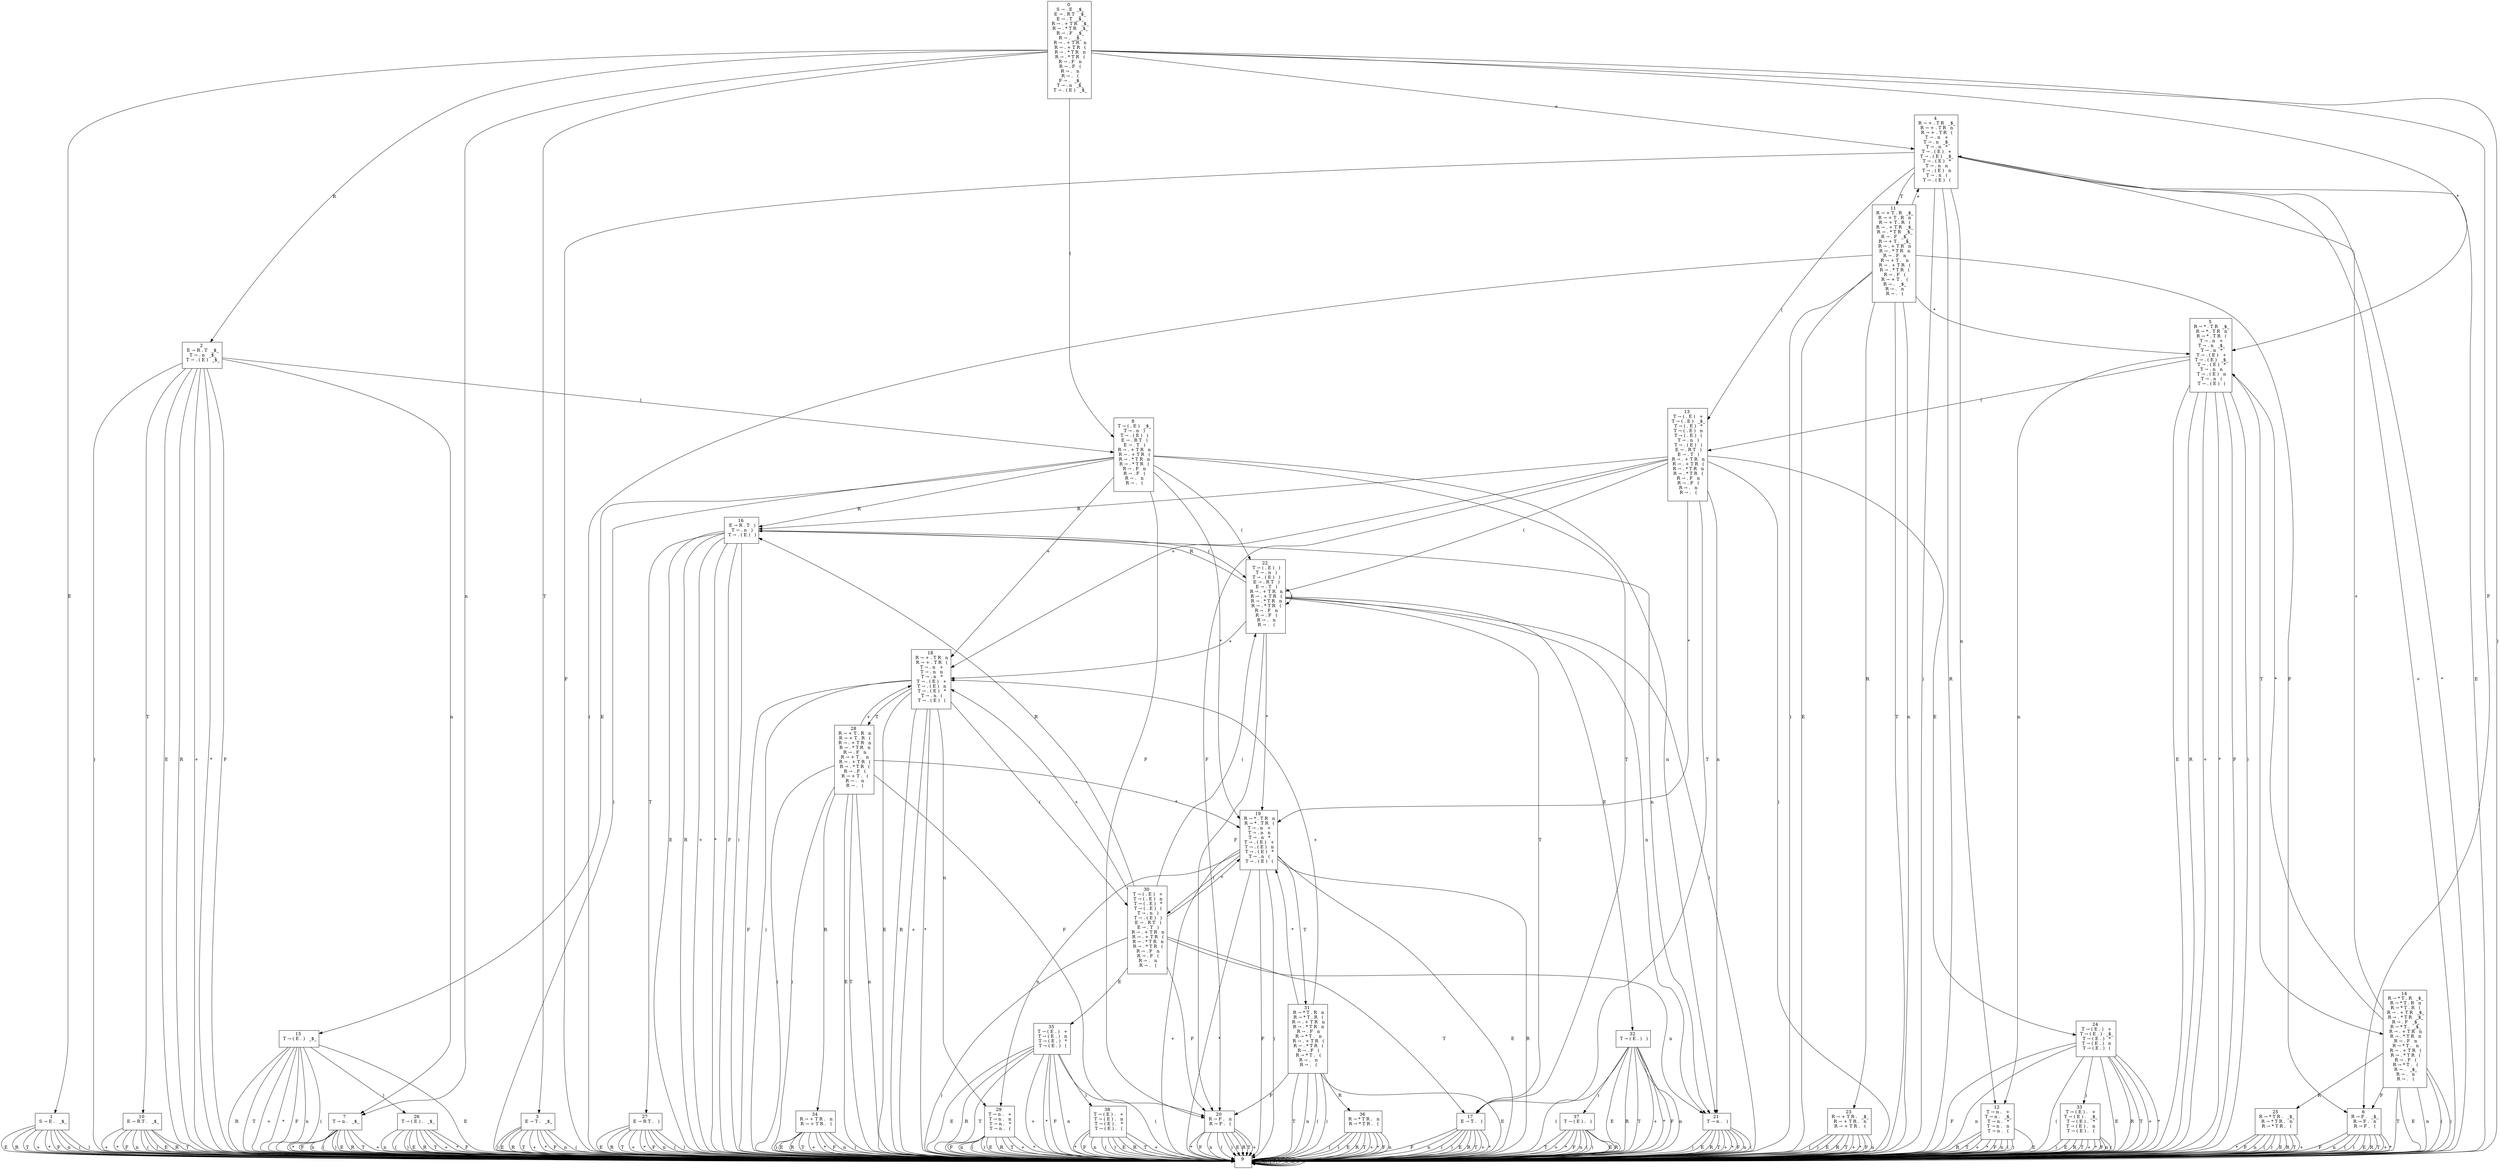 digraph G {
0 [minlen=10 dir=back shape=box label=<0 <BR></BR> 
S → . E   _$_<BR></BR> 
E → . R T   _$_<BR></BR> 
E → . T   _$_<BR></BR> 
R → . + T R   _$_<BR></BR> 
R → . * T R   _$_<BR></BR> 
R → . F   _$_<BR></BR> 
R → .   _$_<BR></BR> 
R → . + T R   n<BR></BR> 
R → . + T R   (<BR></BR> 
R → . * T R   n<BR></BR> 
R → . * T R   (<BR></BR> 
R → . F   n<BR></BR> 
R → . F   (<BR></BR> 
R → .   n<BR></BR> 
R → .   (<BR></BR> 
F → .   _$_<BR></BR> 
T → . n   _$_<BR></BR> 
T → . ( E )   _$_<BR></BR> 
>];
1 [minlen=10 dir=back shape=box label=<1 <BR></BR> 
S → E .   _$_<BR></BR> 
>];
2 [minlen=10 dir=back shape=box label=<2 <BR></BR> 
E → R . T   _$_<BR></BR> 
T → . n   _$_<BR></BR> 
T → . ( E )   _$_<BR></BR> 
>];
3 [minlen=10 dir=back shape=box label=<3 <BR></BR> 
E → T .   _$_<BR></BR> 
>];
4 [minlen=10 dir=back shape=box label=<4 <BR></BR> 
R → + . T R   _$_<BR></BR> 
R → + . T R   n<BR></BR> 
R → + . T R   (<BR></BR> 
T → . n   +<BR></BR> 
T → . n   _$_<BR></BR> 
T → . n   *<BR></BR> 
T → . ( E )   +<BR></BR> 
T → . ( E )   _$_<BR></BR> 
T → . ( E )   *<BR></BR> 
T → . n   n<BR></BR> 
T → . ( E )   n<BR></BR> 
T → . n   (<BR></BR> 
T → . ( E )   (<BR></BR> 
>];
5 [minlen=10 dir=back shape=box label=<5 <BR></BR> 
R → * . T R   _$_<BR></BR> 
R → * . T R   n<BR></BR> 
R → * . T R   (<BR></BR> 
T → . n   +<BR></BR> 
T → . n   _$_<BR></BR> 
T → . n   *<BR></BR> 
T → . ( E )   +<BR></BR> 
T → . ( E )   _$_<BR></BR> 
T → . ( E )   *<BR></BR> 
T → . n   n<BR></BR> 
T → . ( E )   n<BR></BR> 
T → . n   (<BR></BR> 
T → . ( E )   (<BR></BR> 
>];
6 [minlen=10 dir=back shape=box label=<6 <BR></BR> 
R → F .   _$_<BR></BR> 
R → F .   n<BR></BR> 
R → F .   (<BR></BR> 
>];
7 [minlen=10 dir=back shape=box label=<7 <BR></BR> 
T → n .   _$_<BR></BR> 
>];
8 [minlen=10 dir=back shape=box label=<8 <BR></BR> 
T → ( . E )   _$_<BR></BR> 
T → . n   )<BR></BR> 
T → . ( E )   )<BR></BR> 
E → . R T   )<BR></BR> 
E → . T   )<BR></BR> 
R → . + T R   n<BR></BR> 
R → . + T R   (<BR></BR> 
R → . * T R   n<BR></BR> 
R → . * T R   (<BR></BR> 
R → . F   n<BR></BR> 
R → . F   (<BR></BR> 
R → .   n<BR></BR> 
R → .   (<BR></BR> 
>];
9 [minlen=10 dir=back shape=box label=<9 <BR></BR> 
>];
10 [minlen=10 dir=back shape=box label=<10 <BR></BR> 
E → R T .   _$_<BR></BR> 
>];
11 [minlen=10 dir=back shape=box label=<11 <BR></BR> 
R → + T . R   _$_<BR></BR> 
R → + T . R   n<BR></BR> 
R → + T . R   (<BR></BR> 
R → . + T R   _$_<BR></BR> 
R → . * T R   _$_<BR></BR> 
R → . F   _$_<BR></BR> 
R → + T .   _$_<BR></BR> 
R → . + T R   n<BR></BR> 
R → . * T R   n<BR></BR> 
R → . F   n<BR></BR> 
R → + T .   n<BR></BR> 
R → . + T R   (<BR></BR> 
R → . * T R   (<BR></BR> 
R → . F   (<BR></BR> 
R → + T .   (<BR></BR> 
R → .   _$_<BR></BR> 
R → .   n<BR></BR> 
R → .   (<BR></BR> 
>];
12 [minlen=10 dir=back shape=box label=<12 <BR></BR> 
T → n .   +<BR></BR> 
T → n .   _$_<BR></BR> 
T → n .   *<BR></BR> 
T → n .   n<BR></BR> 
T → n .   (<BR></BR> 
>];
13 [minlen=10 dir=back shape=box label=<13 <BR></BR> 
T → ( . E )   +<BR></BR> 
T → ( . E )   _$_<BR></BR> 
T → ( . E )   *<BR></BR> 
T → ( . E )   n<BR></BR> 
T → ( . E )   (<BR></BR> 
T → . n   )<BR></BR> 
T → . ( E )   )<BR></BR> 
E → . R T   )<BR></BR> 
E → . T   )<BR></BR> 
R → . + T R   n<BR></BR> 
R → . + T R   (<BR></BR> 
R → . * T R   n<BR></BR> 
R → . * T R   (<BR></BR> 
R → . F   n<BR></BR> 
R → . F   (<BR></BR> 
R → .   n<BR></BR> 
R → .   (<BR></BR> 
>];
14 [minlen=10 dir=back shape=box label=<14 <BR></BR> 
R → * T . R   _$_<BR></BR> 
R → * T . R   n<BR></BR> 
R → * T . R   (<BR></BR> 
R → . + T R   _$_<BR></BR> 
R → . * T R   _$_<BR></BR> 
R → . F   _$_<BR></BR> 
R → * T .   _$_<BR></BR> 
R → . + T R   n<BR></BR> 
R → . * T R   n<BR></BR> 
R → . F   n<BR></BR> 
R → * T .   n<BR></BR> 
R → . + T R   (<BR></BR> 
R → . * T R   (<BR></BR> 
R → . F   (<BR></BR> 
R → * T .   (<BR></BR> 
R → .   _$_<BR></BR> 
R → .   n<BR></BR> 
R → .   (<BR></BR> 
>];
15 [minlen=10 dir=back shape=box label=<15 <BR></BR> 
T → ( E . )   _$_<BR></BR> 
>];
16 [minlen=10 dir=back shape=box label=<16 <BR></BR> 
E → R . T   )<BR></BR> 
T → . n   )<BR></BR> 
T → . ( E )   )<BR></BR> 
>];
17 [minlen=10 dir=back shape=box label=<17 <BR></BR> 
E → T .   )<BR></BR> 
>];
18 [minlen=10 dir=back shape=box label=<18 <BR></BR> 
R → + . T R   n<BR></BR> 
R → + . T R   (<BR></BR> 
T → . n   +<BR></BR> 
T → . n   n<BR></BR> 
T → . n   *<BR></BR> 
T → . ( E )   +<BR></BR> 
T → . ( E )   n<BR></BR> 
T → . ( E )   *<BR></BR> 
T → . n   (<BR></BR> 
T → . ( E )   (<BR></BR> 
>];
19 [minlen=10 dir=back shape=box label=<19 <BR></BR> 
R → * . T R   n<BR></BR> 
R → * . T R   (<BR></BR> 
T → . n   +<BR></BR> 
T → . n   n<BR></BR> 
T → . n   *<BR></BR> 
T → . ( E )   +<BR></BR> 
T → . ( E )   n<BR></BR> 
T → . ( E )   *<BR></BR> 
T → . n   (<BR></BR> 
T → . ( E )   (<BR></BR> 
>];
20 [minlen=10 dir=back shape=box label=<20 <BR></BR> 
R → F .   n<BR></BR> 
R → F .   (<BR></BR> 
>];
21 [minlen=10 dir=back shape=box label=<21 <BR></BR> 
T → n .   )<BR></BR> 
>];
22 [minlen=10 dir=back shape=box label=<22 <BR></BR> 
T → ( . E )   )<BR></BR> 
T → . n   )<BR></BR> 
T → . ( E )   )<BR></BR> 
E → . R T   )<BR></BR> 
E → . T   )<BR></BR> 
R → . + T R   n<BR></BR> 
R → . + T R   (<BR></BR> 
R → . * T R   n<BR></BR> 
R → . * T R   (<BR></BR> 
R → . F   n<BR></BR> 
R → . F   (<BR></BR> 
R → .   n<BR></BR> 
R → .   (<BR></BR> 
>];
23 [minlen=10 dir=back shape=box label=<23 <BR></BR> 
R → + T R .   _$_<BR></BR> 
R → + T R .   n<BR></BR> 
R → + T R .   (<BR></BR> 
>];
24 [minlen=10 dir=back shape=box label=<24 <BR></BR> 
T → ( E . )   +<BR></BR> 
T → ( E . )   _$_<BR></BR> 
T → ( E . )   *<BR></BR> 
T → ( E . )   n<BR></BR> 
T → ( E . )   (<BR></BR> 
>];
25 [minlen=10 dir=back shape=box label=<25 <BR></BR> 
R → * T R .   _$_<BR></BR> 
R → * T R .   n<BR></BR> 
R → * T R .   (<BR></BR> 
>];
26 [minlen=10 dir=back shape=box label=<26 <BR></BR> 
T → ( E ) .   _$_<BR></BR> 
>];
27 [minlen=10 dir=back shape=box label=<27 <BR></BR> 
E → R T .   )<BR></BR> 
>];
28 [minlen=10 dir=back shape=box label=<28 <BR></BR> 
R → + T . R   n<BR></BR> 
R → + T . R   (<BR></BR> 
R → . + T R   n<BR></BR> 
R → . * T R   n<BR></BR> 
R → . F   n<BR></BR> 
R → + T .   n<BR></BR> 
R → . + T R   (<BR></BR> 
R → . * T R   (<BR></BR> 
R → . F   (<BR></BR> 
R → + T .   (<BR></BR> 
R → .   n<BR></BR> 
R → .   (<BR></BR> 
>];
29 [minlen=10 dir=back shape=box label=<29 <BR></BR> 
T → n .   +<BR></BR> 
T → n .   n<BR></BR> 
T → n .   *<BR></BR> 
T → n .   (<BR></BR> 
>];
30 [minlen=10 dir=back shape=box label=<30 <BR></BR> 
T → ( . E )   +<BR></BR> 
T → ( . E )   n<BR></BR> 
T → ( . E )   *<BR></BR> 
T → ( . E )   (<BR></BR> 
T → . n   )<BR></BR> 
T → . ( E )   )<BR></BR> 
E → . R T   )<BR></BR> 
E → . T   )<BR></BR> 
R → . + T R   n<BR></BR> 
R → . + T R   (<BR></BR> 
R → . * T R   n<BR></BR> 
R → . * T R   (<BR></BR> 
R → . F   n<BR></BR> 
R → . F   (<BR></BR> 
R → .   n<BR></BR> 
R → .   (<BR></BR> 
>];
31 [minlen=10 dir=back shape=box label=<31 <BR></BR> 
R → * T . R   n<BR></BR> 
R → * T . R   (<BR></BR> 
R → . + T R   n<BR></BR> 
R → . * T R   n<BR></BR> 
R → . F   n<BR></BR> 
R → * T .   n<BR></BR> 
R → . + T R   (<BR></BR> 
R → . * T R   (<BR></BR> 
R → . F   (<BR></BR> 
R → * T .   (<BR></BR> 
R → .   n<BR></BR> 
R → .   (<BR></BR> 
>];
32 [minlen=10 dir=back shape=box label=<32 <BR></BR> 
T → ( E . )   )<BR></BR> 
>];
33 [minlen=10 dir=back shape=box label=<33 <BR></BR> 
T → ( E ) .   +<BR></BR> 
T → ( E ) .   _$_<BR></BR> 
T → ( E ) .   *<BR></BR> 
T → ( E ) .   n<BR></BR> 
T → ( E ) .   (<BR></BR> 
>];
34 [minlen=10 dir=back shape=box label=<34 <BR></BR> 
R → + T R .   n<BR></BR> 
R → + T R .   (<BR></BR> 
>];
35 [minlen=10 dir=back shape=box label=<35 <BR></BR> 
T → ( E . )   +<BR></BR> 
T → ( E . )   n<BR></BR> 
T → ( E . )   *<BR></BR> 
T → ( E . )   (<BR></BR> 
>];
36 [minlen=10 dir=back shape=box label=<36 <BR></BR> 
R → * T R .   n<BR></BR> 
R → * T R .   (<BR></BR> 
>];
37 [minlen=10 dir=back shape=box label=<37 <BR></BR> 
T → ( E ) .   )<BR></BR> 
>];
38 [minlen=10 dir=back shape=box label=<38 <BR></BR> 
T → ( E ) .   +<BR></BR> 
T → ( E ) .   n<BR></BR> 
T → ( E ) .   *<BR></BR> 
T → ( E ) .   (<BR></BR> 
>];
0 -> 1 [label="E"];
0 -> 2 [label="R"];
0 -> 3 [label="T"];
0 -> 4 [label="+"];
0 -> 5 [label="*"];
0 -> 6 [label="F"];
0 -> 7 [label="n"];
0 -> 8 [label="("];
0 -> 9 [label=")"];
1 -> 9 [label="E"];
1 -> 9 [label="R"];
1 -> 9 [label="T"];
1 -> 9 [label="+"];
1 -> 9 [label="*"];
1 -> 9 [label="F"];
1 -> 9 [label="n"];
1 -> 9 [label="("];
1 -> 9 [label=")"];
2 -> 9 [label="E"];
2 -> 9 [label="R"];
2 -> 10 [label="T"];
2 -> 9 [label="+"];
2 -> 9 [label="*"];
2 -> 9 [label="F"];
2 -> 7 [label="n"];
2 -> 8 [label="("];
2 -> 9 [label=")"];
3 -> 9 [label="E"];
3 -> 9 [label="R"];
3 -> 9 [label="T"];
3 -> 9 [label="+"];
3 -> 9 [label="*"];
3 -> 9 [label="F"];
3 -> 9 [label="n"];
3 -> 9 [label="("];
3 -> 9 [label=")"];
4 -> 9 [label="E"];
4 -> 9 [label="R"];
4 -> 11 [label="T"];
4 -> 9 [label="+"];
4 -> 9 [label="*"];
4 -> 9 [label="F"];
4 -> 12 [label="n"];
4 -> 13 [label="("];
4 -> 9 [label=")"];
5 -> 9 [label="E"];
5 -> 9 [label="R"];
5 -> 14 [label="T"];
5 -> 9 [label="+"];
5 -> 9 [label="*"];
5 -> 9 [label="F"];
5 -> 12 [label="n"];
5 -> 13 [label="("];
5 -> 9 [label=")"];
6 -> 9 [label="E"];
6 -> 9 [label="R"];
6 -> 9 [label="T"];
6 -> 9 [label="+"];
6 -> 9 [label="*"];
6 -> 9 [label="F"];
6 -> 9 [label="n"];
6 -> 9 [label="("];
6 -> 9 [label=")"];
7 -> 9 [label="E"];
7 -> 9 [label="R"];
7 -> 9 [label="T"];
7 -> 9 [label="+"];
7 -> 9 [label="*"];
7 -> 9 [label="F"];
7 -> 9 [label="n"];
7 -> 9 [label="("];
7 -> 9 [label=")"];
8 -> 15 [label="E"];
8 -> 16 [label="R"];
8 -> 17 [label="T"];
8 -> 18 [label="+"];
8 -> 19 [label="*"];
8 -> 20 [label="F"];
8 -> 21 [label="n"];
8 -> 22 [label="("];
8 -> 9 [label=")"];
9 -> 9 [label="E"];
9 -> 9 [label="R"];
9 -> 9 [label="T"];
9 -> 9 [label="+"];
9 -> 9 [label="*"];
9 -> 9 [label="F"];
9 -> 9 [label="n"];
9 -> 9 [label="("];
9 -> 9 [label=")"];
10 -> 9 [label="E"];
10 -> 9 [label="R"];
10 -> 9 [label="T"];
10 -> 9 [label="+"];
10 -> 9 [label="*"];
10 -> 9 [label="F"];
10 -> 9 [label="n"];
10 -> 9 [label="("];
10 -> 9 [label=")"];
11 -> 9 [label="E"];
11 -> 23 [label="R"];
11 -> 9 [label="T"];
11 -> 4 [label="+"];
11 -> 5 [label="*"];
11 -> 6 [label="F"];
11 -> 9 [label="n"];
11 -> 9 [label="("];
11 -> 9 [label=")"];
12 -> 9 [label="E"];
12 -> 9 [label="R"];
12 -> 9 [label="T"];
12 -> 9 [label="+"];
12 -> 9 [label="*"];
12 -> 9 [label="F"];
12 -> 9 [label="n"];
12 -> 9 [label="("];
12 -> 9 [label=")"];
13 -> 24 [label="E"];
13 -> 16 [label="R"];
13 -> 17 [label="T"];
13 -> 18 [label="+"];
13 -> 19 [label="*"];
13 -> 20 [label="F"];
13 -> 21 [label="n"];
13 -> 22 [label="("];
13 -> 9 [label=")"];
14 -> 9 [label="E"];
14 -> 25 [label="R"];
14 -> 9 [label="T"];
14 -> 4 [label="+"];
14 -> 5 [label="*"];
14 -> 6 [label="F"];
14 -> 9 [label="n"];
14 -> 9 [label="("];
14 -> 9 [label=")"];
15 -> 9 [label="E"];
15 -> 9 [label="R"];
15 -> 9 [label="T"];
15 -> 9 [label="+"];
15 -> 9 [label="*"];
15 -> 9 [label="F"];
15 -> 9 [label="n"];
15 -> 9 [label="("];
15 -> 26 [label=")"];
16 -> 9 [label="E"];
16 -> 9 [label="R"];
16 -> 27 [label="T"];
16 -> 9 [label="+"];
16 -> 9 [label="*"];
16 -> 9 [label="F"];
16 -> 21 [label="n"];
16 -> 22 [label="("];
16 -> 9 [label=")"];
17 -> 9 [label="E"];
17 -> 9 [label="R"];
17 -> 9 [label="T"];
17 -> 9 [label="+"];
17 -> 9 [label="*"];
17 -> 9 [label="F"];
17 -> 9 [label="n"];
17 -> 9 [label="("];
17 -> 9 [label=")"];
18 -> 9 [label="E"];
18 -> 9 [label="R"];
18 -> 28 [label="T"];
18 -> 9 [label="+"];
18 -> 9 [label="*"];
18 -> 9 [label="F"];
18 -> 29 [label="n"];
18 -> 30 [label="("];
18 -> 9 [label=")"];
19 -> 9 [label="E"];
19 -> 9 [label="R"];
19 -> 31 [label="T"];
19 -> 9 [label="+"];
19 -> 9 [label="*"];
19 -> 9 [label="F"];
19 -> 29 [label="n"];
19 -> 30 [label="("];
19 -> 9 [label=")"];
20 -> 9 [label="E"];
20 -> 9 [label="R"];
20 -> 9 [label="T"];
20 -> 9 [label="+"];
20 -> 9 [label="*"];
20 -> 9 [label="F"];
20 -> 9 [label="n"];
20 -> 9 [label="("];
20 -> 9 [label=")"];
21 -> 9 [label="E"];
21 -> 9 [label="R"];
21 -> 9 [label="T"];
21 -> 9 [label="+"];
21 -> 9 [label="*"];
21 -> 9 [label="F"];
21 -> 9 [label="n"];
21 -> 9 [label="("];
21 -> 9 [label=")"];
22 -> 32 [label="E"];
22 -> 16 [label="R"];
22 -> 17 [label="T"];
22 -> 18 [label="+"];
22 -> 19 [label="*"];
22 -> 20 [label="F"];
22 -> 21 [label="n"];
22 -> 22 [label="("];
22 -> 9 [label=")"];
23 -> 9 [label="E"];
23 -> 9 [label="R"];
23 -> 9 [label="T"];
23 -> 9 [label="+"];
23 -> 9 [label="*"];
23 -> 9 [label="F"];
23 -> 9 [label="n"];
23 -> 9 [label="("];
23 -> 9 [label=")"];
24 -> 9 [label="E"];
24 -> 9 [label="R"];
24 -> 9 [label="T"];
24 -> 9 [label="+"];
24 -> 9 [label="*"];
24 -> 9 [label="F"];
24 -> 9 [label="n"];
24 -> 9 [label="("];
24 -> 33 [label=")"];
25 -> 9 [label="E"];
25 -> 9 [label="R"];
25 -> 9 [label="T"];
25 -> 9 [label="+"];
25 -> 9 [label="*"];
25 -> 9 [label="F"];
25 -> 9 [label="n"];
25 -> 9 [label="("];
25 -> 9 [label=")"];
26 -> 9 [label="E"];
26 -> 9 [label="R"];
26 -> 9 [label="T"];
26 -> 9 [label="+"];
26 -> 9 [label="*"];
26 -> 9 [label="F"];
26 -> 9 [label="n"];
26 -> 9 [label="("];
26 -> 9 [label=")"];
27 -> 9 [label="E"];
27 -> 9 [label="R"];
27 -> 9 [label="T"];
27 -> 9 [label="+"];
27 -> 9 [label="*"];
27 -> 9 [label="F"];
27 -> 9 [label="n"];
27 -> 9 [label="("];
27 -> 9 [label=")"];
28 -> 9 [label="E"];
28 -> 34 [label="R"];
28 -> 9 [label="T"];
28 -> 18 [label="+"];
28 -> 19 [label="*"];
28 -> 20 [label="F"];
28 -> 9 [label="n"];
28 -> 9 [label="("];
28 -> 9 [label=")"];
29 -> 9 [label="E"];
29 -> 9 [label="R"];
29 -> 9 [label="T"];
29 -> 9 [label="+"];
29 -> 9 [label="*"];
29 -> 9 [label="F"];
29 -> 9 [label="n"];
29 -> 9 [label="("];
29 -> 9 [label=")"];
30 -> 35 [label="E"];
30 -> 16 [label="R"];
30 -> 17 [label="T"];
30 -> 18 [label="+"];
30 -> 19 [label="*"];
30 -> 20 [label="F"];
30 -> 21 [label="n"];
30 -> 22 [label="("];
30 -> 9 [label=")"];
31 -> 9 [label="E"];
31 -> 36 [label="R"];
31 -> 9 [label="T"];
31 -> 18 [label="+"];
31 -> 19 [label="*"];
31 -> 20 [label="F"];
31 -> 9 [label="n"];
31 -> 9 [label="("];
31 -> 9 [label=")"];
32 -> 9 [label="E"];
32 -> 9 [label="R"];
32 -> 9 [label="T"];
32 -> 9 [label="+"];
32 -> 9 [label="*"];
32 -> 9 [label="F"];
32 -> 9 [label="n"];
32 -> 9 [label="("];
32 -> 37 [label=")"];
33 -> 9 [label="E"];
33 -> 9 [label="R"];
33 -> 9 [label="T"];
33 -> 9 [label="+"];
33 -> 9 [label="*"];
33 -> 9 [label="F"];
33 -> 9 [label="n"];
33 -> 9 [label="("];
33 -> 9 [label=")"];
34 -> 9 [label="E"];
34 -> 9 [label="R"];
34 -> 9 [label="T"];
34 -> 9 [label="+"];
34 -> 9 [label="*"];
34 -> 9 [label="F"];
34 -> 9 [label="n"];
34 -> 9 [label="("];
34 -> 9 [label=")"];
35 -> 9 [label="E"];
35 -> 9 [label="R"];
35 -> 9 [label="T"];
35 -> 9 [label="+"];
35 -> 9 [label="*"];
35 -> 9 [label="F"];
35 -> 9 [label="n"];
35 -> 9 [label="("];
35 -> 38 [label=")"];
36 -> 9 [label="E"];
36 -> 9 [label="R"];
36 -> 9 [label="T"];
36 -> 9 [label="+"];
36 -> 9 [label="*"];
36 -> 9 [label="F"];
36 -> 9 [label="n"];
36 -> 9 [label="("];
36 -> 9 [label=")"];
37 -> 9 [label="E"];
37 -> 9 [label="R"];
37 -> 9 [label="T"];
37 -> 9 [label="+"];
37 -> 9 [label="*"];
37 -> 9 [label="F"];
37 -> 9 [label="n"];
37 -> 9 [label="("];
37 -> 9 [label=")"];
38 -> 9 [label="E"];
38 -> 9 [label="R"];
38 -> 9 [label="T"];
38 -> 9 [label="+"];
38 -> 9 [label="*"];
38 -> 9 [label="F"];
38 -> 9 [label="n"];
38 -> 9 [label="("];
38 -> 9 [label=")"];
}
